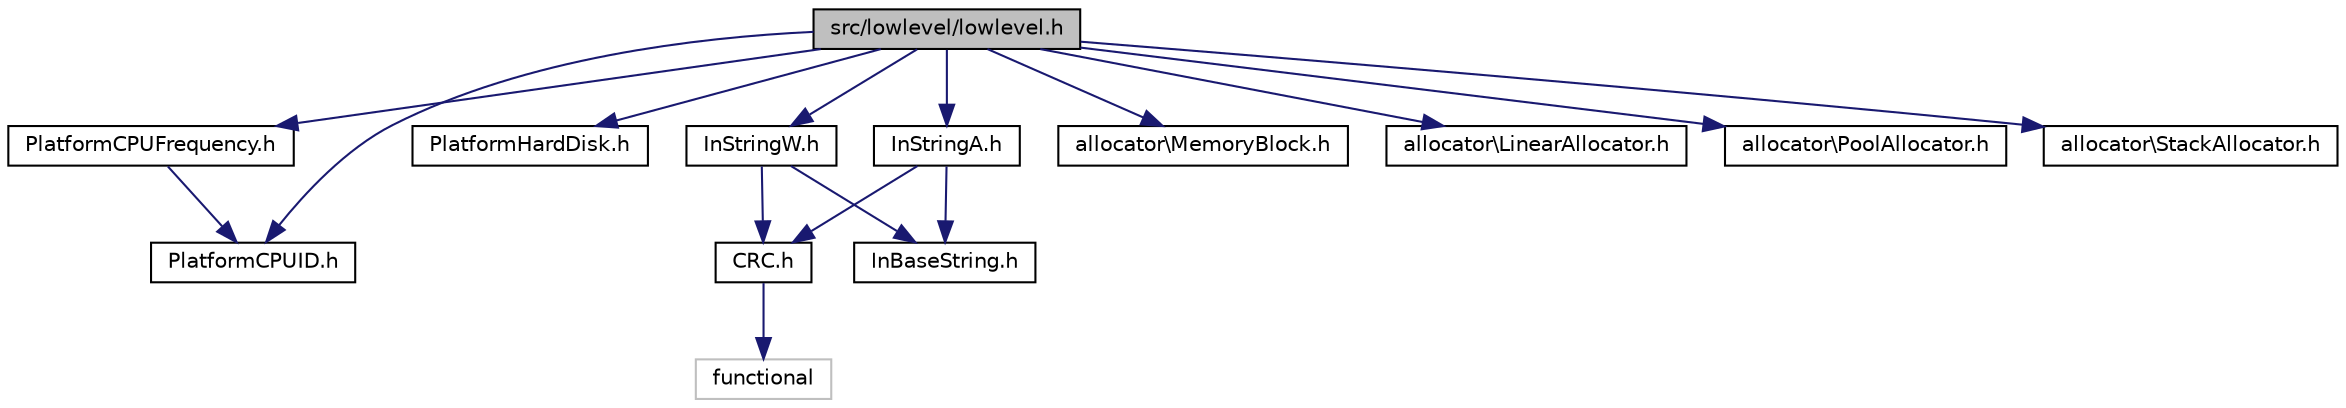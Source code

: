 digraph "src/lowlevel/lowlevel.h"
{
 // LATEX_PDF_SIZE
  edge [fontname="Helvetica",fontsize="10",labelfontname="Helvetica",labelfontsize="10"];
  node [fontname="Helvetica",fontsize="10",shape=record];
  Node1 [label="src/lowlevel/lowlevel.h",height=0.2,width=0.4,color="black", fillcolor="grey75", style="filled", fontcolor="black",tooltip=" "];
  Node1 -> Node2 [color="midnightblue",fontsize="10",style="solid",fontname="Helvetica"];
  Node2 [label="PlatformCPUID.h",height=0.2,width=0.4,color="black", fillcolor="white", style="filled",URL="$_platform_c_p_u_i_d_8h.html",tooltip=" "];
  Node1 -> Node3 [color="midnightblue",fontsize="10",style="solid",fontname="Helvetica"];
  Node3 [label="PlatformCPUFrequency.h",height=0.2,width=0.4,color="black", fillcolor="white", style="filled",URL="$_platform_c_p_u_frequency_8h.html",tooltip=" "];
  Node3 -> Node2 [color="midnightblue",fontsize="10",style="solid",fontname="Helvetica"];
  Node1 -> Node4 [color="midnightblue",fontsize="10",style="solid",fontname="Helvetica"];
  Node4 [label="PlatformHardDisk.h",height=0.2,width=0.4,color="black", fillcolor="white", style="filled",URL="$_platform_hard_disk_8h.html",tooltip=" "];
  Node1 -> Node5 [color="midnightblue",fontsize="10",style="solid",fontname="Helvetica"];
  Node5 [label="InStringA.h",height=0.2,width=0.4,color="black", fillcolor="white", style="filled",URL="$_in_string_a_8h.html",tooltip=" "];
  Node5 -> Node6 [color="midnightblue",fontsize="10",style="solid",fontname="Helvetica"];
  Node6 [label="InBaseString.h",height=0.2,width=0.4,color="black", fillcolor="white", style="filled",URL="$_in_base_string_8h.html",tooltip=" "];
  Node5 -> Node7 [color="midnightblue",fontsize="10",style="solid",fontname="Helvetica"];
  Node7 [label="CRC.h",height=0.2,width=0.4,color="black", fillcolor="white", style="filled",URL="$_c_r_c_8h.html",tooltip=" "];
  Node7 -> Node8 [color="midnightblue",fontsize="10",style="solid",fontname="Helvetica"];
  Node8 [label="functional",height=0.2,width=0.4,color="grey75", fillcolor="white", style="filled",tooltip=" "];
  Node1 -> Node9 [color="midnightblue",fontsize="10",style="solid",fontname="Helvetica"];
  Node9 [label="InStringW.h",height=0.2,width=0.4,color="black", fillcolor="white", style="filled",URL="$_in_string_w_8h.html",tooltip=" "];
  Node9 -> Node6 [color="midnightblue",fontsize="10",style="solid",fontname="Helvetica"];
  Node9 -> Node7 [color="midnightblue",fontsize="10",style="solid",fontname="Helvetica"];
  Node1 -> Node10 [color="midnightblue",fontsize="10",style="solid",fontname="Helvetica"];
  Node10 [label="allocator\\MemoryBlock.h",height=0.2,width=0.4,color="black", fillcolor="white", style="filled",URL="$_memory_block_8h.html",tooltip=" "];
  Node1 -> Node11 [color="midnightblue",fontsize="10",style="solid",fontname="Helvetica"];
  Node11 [label="allocator\\LinearAllocator.h",height=0.2,width=0.4,color="black", fillcolor="white", style="filled",URL="$_linear_allocator_8h.html",tooltip=" "];
  Node1 -> Node12 [color="midnightblue",fontsize="10",style="solid",fontname="Helvetica"];
  Node12 [label="allocator\\PoolAllocator.h",height=0.2,width=0.4,color="black", fillcolor="white", style="filled",URL="$_pool_allocator_8h.html",tooltip=" "];
  Node1 -> Node13 [color="midnightblue",fontsize="10",style="solid",fontname="Helvetica"];
  Node13 [label="allocator\\StackAllocator.h",height=0.2,width=0.4,color="black", fillcolor="white", style="filled",URL="$_stack_allocator_8h.html",tooltip=" "];
}
